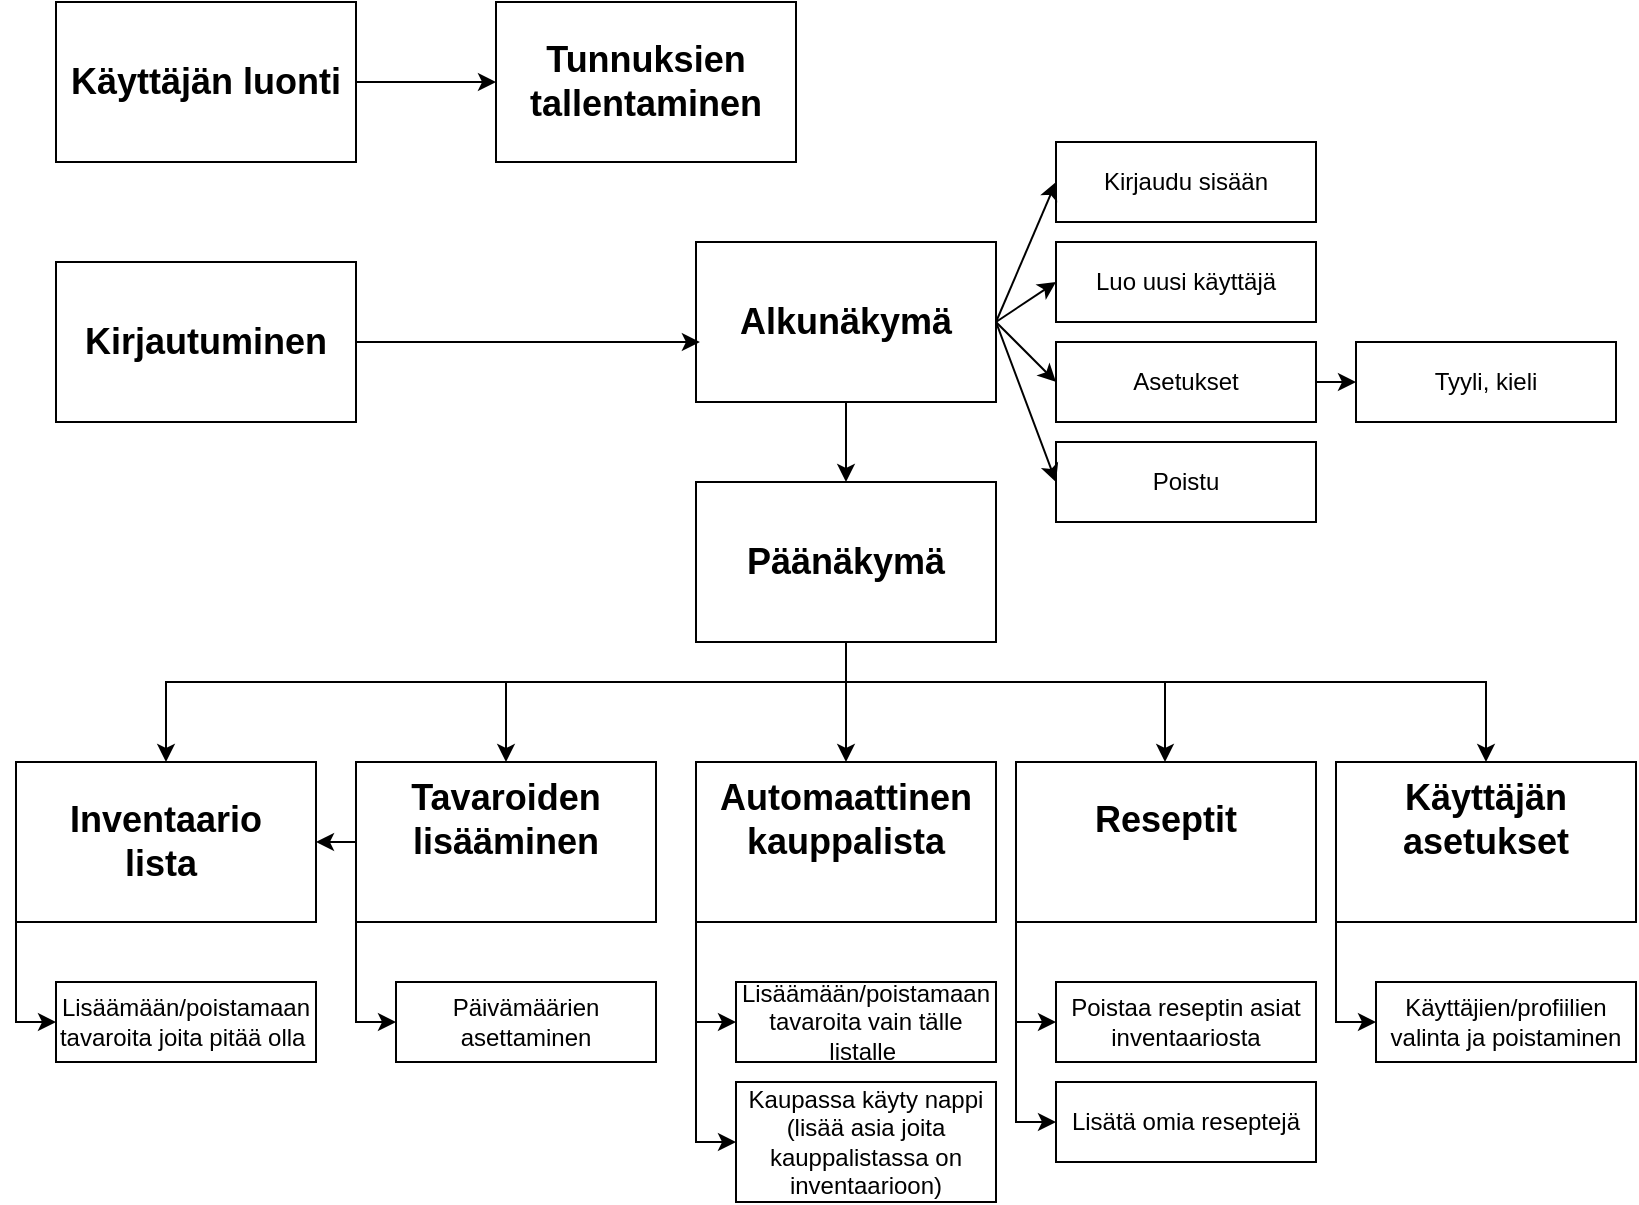 <mxfile version="20.8.20" type="device"><diagram name="Sivu-1" id="WzmtP1FgJAinTLJDDpkB"><mxGraphModel dx="1434" dy="796" grid="1" gridSize="10" guides="1" tooltips="1" connect="1" arrows="1" fold="1" page="1" pageScale="1" pageWidth="827" pageHeight="1169" math="0" shadow="0"><root><mxCell id="0"/><mxCell id="1" parent="0"/><mxCell id="8H-dkHdZ-GVCBqIBckkS-2" value="&lt;font style=&quot;font-size: 18px;&quot;&gt;&lt;b&gt;Kirjautuminen&lt;/b&gt;&lt;/font&gt;" style="rounded=0;whiteSpace=wrap;html=1;" parent="1" vertex="1"><mxGeometry x="30" y="150" width="150" height="80" as="geometry"/></mxCell><mxCell id="8H-dkHdZ-GVCBqIBckkS-3" value="&lt;font style=&quot;font-size: 18px;&quot;&gt;&lt;b&gt;Käyttäjän luonti&lt;/b&gt;&lt;/font&gt;" style="rounded=0;whiteSpace=wrap;html=1;" parent="1" vertex="1"><mxGeometry x="30" y="20" width="150" height="80" as="geometry"/></mxCell><mxCell id="8H-dkHdZ-GVCBqIBckkS-7" value="&lt;span style=&quot;font-size: 18px;&quot;&gt;&lt;b&gt;Tunnuksien tallentaminen&lt;/b&gt;&lt;/span&gt;" style="rounded=0;whiteSpace=wrap;html=1;" parent="1" vertex="1"><mxGeometry x="250" y="20" width="150" height="80" as="geometry"/></mxCell><mxCell id="8H-dkHdZ-GVCBqIBckkS-8" value="" style="endArrow=classic;html=1;rounded=0;fontSize=18;exitX=1;exitY=0.5;exitDx=0;exitDy=0;entryX=0;entryY=0.5;entryDx=0;entryDy=0;" parent="1" source="8H-dkHdZ-GVCBqIBckkS-3" target="8H-dkHdZ-GVCBqIBckkS-7" edge="1"><mxGeometry width="50" height="50" relative="1" as="geometry"><mxPoint x="370" y="290" as="sourcePoint"/><mxPoint x="420" y="240" as="targetPoint"/></mxGeometry></mxCell><mxCell id="8H-dkHdZ-GVCBqIBckkS-9" value="&lt;span style=&quot;font-size: 18px;&quot;&gt;&lt;b&gt;Päänäkymä&lt;/b&gt;&lt;/span&gt;" style="rounded=0;whiteSpace=wrap;html=1;" parent="1" vertex="1"><mxGeometry x="350" y="260" width="150" height="80" as="geometry"/></mxCell><mxCell id="8H-dkHdZ-GVCBqIBckkS-10" value="" style="endArrow=classic;html=1;rounded=0;fontSize=18;exitX=1;exitY=0.5;exitDx=0;exitDy=0;entryX=0.5;entryY=0;entryDx=0;entryDy=0;" parent="1" source="8H-dkHdZ-GVCBqIBckkS-2" target="8H-dkHdZ-GVCBqIBckkS-9" edge="1"><mxGeometry width="50" height="50" relative="1" as="geometry"><mxPoint x="390" y="210" as="sourcePoint"/><mxPoint x="440" y="160" as="targetPoint"/><Array as="points"><mxPoint x="425" y="190"/></Array></mxGeometry></mxCell><mxCell id="8H-dkHdZ-GVCBqIBckkS-11" value="&lt;span style=&quot;font-size: 18px;&quot;&gt;&lt;b&gt;Käyttäjän asetukset&lt;br&gt;&lt;br&gt;&lt;/b&gt;&lt;/span&gt;" style="rounded=0;whiteSpace=wrap;html=1;" parent="1" vertex="1"><mxGeometry x="670" y="400" width="150" height="80" as="geometry"/></mxCell><mxCell id="8H-dkHdZ-GVCBqIBckkS-12" value="&lt;span style=&quot;font-size: 18px;&quot;&gt;&lt;b&gt;Inventaario&lt;br&gt;lista&amp;nbsp;&lt;br&gt;&lt;/b&gt;&lt;/span&gt;" style="rounded=0;whiteSpace=wrap;html=1;" parent="1" vertex="1"><mxGeometry x="10" y="400" width="150" height="80" as="geometry"/></mxCell><mxCell id="8H-dkHdZ-GVCBqIBckkS-13" value="Lisäämään/poistamaan&lt;br&gt;tavaroita joita pitää olla&amp;nbsp;" style="rounded=0;whiteSpace=wrap;html=1;" parent="1" vertex="1"><mxGeometry x="30" y="510" width="130" height="40" as="geometry"/></mxCell><mxCell id="8H-dkHdZ-GVCBqIBckkS-14" value="" style="endArrow=classic;html=1;rounded=0;fontSize=18;exitX=0;exitY=1;exitDx=0;exitDy=0;entryX=0;entryY=0.5;entryDx=0;entryDy=0;" parent="1" source="8H-dkHdZ-GVCBqIBckkS-12" target="8H-dkHdZ-GVCBqIBckkS-13" edge="1"><mxGeometry width="50" height="50" relative="1" as="geometry"><mxPoint x="410" y="510" as="sourcePoint"/><mxPoint x="10" y="530" as="targetPoint"/><Array as="points"><mxPoint x="10" y="530"/></Array></mxGeometry></mxCell><mxCell id="8H-dkHdZ-GVCBqIBckkS-15" value="" style="endArrow=classic;html=1;rounded=0;fontSize=18;exitX=0.5;exitY=1;exitDx=0;exitDy=0;entryX=0.5;entryY=0;entryDx=0;entryDy=0;" parent="1" source="8H-dkHdZ-GVCBqIBckkS-9" target="8H-dkHdZ-GVCBqIBckkS-12" edge="1"><mxGeometry width="50" height="50" relative="1" as="geometry"><mxPoint x="410" y="510" as="sourcePoint"/><mxPoint x="460" y="460" as="targetPoint"/><Array as="points"><mxPoint x="425" y="360"/><mxPoint x="85" y="360"/></Array></mxGeometry></mxCell><mxCell id="8H-dkHdZ-GVCBqIBckkS-16" value="" style="endArrow=classic;html=1;rounded=0;fontSize=18;entryX=0.5;entryY=0;entryDx=0;entryDy=0;" parent="1" target="8H-dkHdZ-GVCBqIBckkS-11" edge="1"><mxGeometry width="50" height="50" relative="1" as="geometry"><mxPoint x="420" y="360" as="sourcePoint"/><mxPoint x="460" y="460" as="targetPoint"/><Array as="points"><mxPoint x="745" y="360"/></Array></mxGeometry></mxCell><mxCell id="8H-dkHdZ-GVCBqIBckkS-17" value="&lt;span style=&quot;font-size: 18px;&quot;&gt;&lt;b&gt;Tavaroiden lisääminen&lt;br&gt;&lt;br&gt;&lt;/b&gt;&lt;/span&gt;" style="rounded=0;whiteSpace=wrap;html=1;" parent="1" vertex="1"><mxGeometry x="180" y="400" width="150" height="80" as="geometry"/></mxCell><mxCell id="8H-dkHdZ-GVCBqIBckkS-18" value="" style="endArrow=classic;html=1;rounded=0;fontSize=18;entryX=0.5;entryY=0;entryDx=0;entryDy=0;" parent="1" target="8H-dkHdZ-GVCBqIBckkS-17" edge="1"><mxGeometry width="50" height="50" relative="1" as="geometry"><mxPoint x="255" y="360" as="sourcePoint"/><mxPoint x="460" y="460" as="targetPoint"/></mxGeometry></mxCell><mxCell id="8H-dkHdZ-GVCBqIBckkS-19" value="" style="endArrow=classic;html=1;rounded=0;fontSize=18;entryX=1;entryY=0.5;entryDx=0;entryDy=0;exitX=0;exitY=0.5;exitDx=0;exitDy=0;" parent="1" source="8H-dkHdZ-GVCBqIBckkS-17" target="8H-dkHdZ-GVCBqIBckkS-12" edge="1"><mxGeometry width="50" height="50" relative="1" as="geometry"><mxPoint x="410" y="510" as="sourcePoint"/><mxPoint x="460" y="460" as="targetPoint"/></mxGeometry></mxCell><mxCell id="Jh5sdzhIhvbbQeFx0l5Q-2" style="edgeStyle=orthogonalEdgeStyle;rounded=0;orthogonalLoop=1;jettySize=auto;html=1;exitX=0;exitY=1;exitDx=0;exitDy=0;entryX=0;entryY=0.5;entryDx=0;entryDy=0;" edge="1" parent="1" source="8H-dkHdZ-GVCBqIBckkS-21" target="Jh5sdzhIhvbbQeFx0l5Q-1"><mxGeometry relative="1" as="geometry"><mxPoint x="350" y="600" as="targetPoint"/></mxGeometry></mxCell><mxCell id="8H-dkHdZ-GVCBqIBckkS-21" value="&lt;span style=&quot;font-size: 18px;&quot;&gt;&lt;b&gt;Automaattinen&lt;br&gt;kauppalista&lt;br&gt;&lt;br&gt;&lt;/b&gt;&lt;/span&gt;" style="rounded=0;whiteSpace=wrap;html=1;" parent="1" vertex="1"><mxGeometry x="350" y="400" width="150" height="80" as="geometry"/></mxCell><mxCell id="8H-dkHdZ-GVCBqIBckkS-22" value="Lisäämään/poistamaan&lt;br&gt;tavaroita vain tälle listalle&amp;nbsp;" style="rounded=0;whiteSpace=wrap;html=1;" parent="1" vertex="1"><mxGeometry x="370" y="510" width="130" height="40" as="geometry"/></mxCell><mxCell id="8H-dkHdZ-GVCBqIBckkS-23" value="" style="endArrow=classic;html=1;rounded=0;fontSize=18;exitX=0;exitY=1;exitDx=0;exitDy=0;entryX=0;entryY=0.5;entryDx=0;entryDy=0;" parent="1" edge="1"><mxGeometry width="50" height="50" relative="1" as="geometry"><mxPoint x="350" y="480" as="sourcePoint"/><mxPoint x="370" y="530" as="targetPoint"/><Array as="points"><mxPoint x="350" y="530"/></Array></mxGeometry></mxCell><mxCell id="8H-dkHdZ-GVCBqIBckkS-24" value="" style="endArrow=classic;html=1;rounded=0;fontSize=18;entryX=0.5;entryY=0;entryDx=0;entryDy=0;" parent="1" target="8H-dkHdZ-GVCBqIBckkS-21" edge="1"><mxGeometry width="50" height="50" relative="1" as="geometry"><mxPoint x="425" y="360" as="sourcePoint"/><mxPoint x="500" y="380" as="targetPoint"/></mxGeometry></mxCell><mxCell id="_WVBxUeFCJ0J1nZBAnd--1" value="Päivämäärien asettaminen" style="rounded=0;whiteSpace=wrap;html=1;" parent="1" vertex="1"><mxGeometry x="200" y="510" width="130" height="40" as="geometry"/></mxCell><mxCell id="_WVBxUeFCJ0J1nZBAnd--2" value="" style="endArrow=classic;html=1;rounded=0;fontSize=18;exitX=0;exitY=1;exitDx=0;exitDy=0;entryX=0;entryY=0.5;entryDx=0;entryDy=0;" parent="1" edge="1"><mxGeometry width="50" height="50" relative="1" as="geometry"><mxPoint x="180" y="480" as="sourcePoint"/><mxPoint x="200" y="530" as="targetPoint"/><Array as="points"><mxPoint x="180" y="530"/></Array></mxGeometry></mxCell><mxCell id="_WVBxUeFCJ0J1nZBAnd--3" value="&lt;font style=&quot;font-size: 18px;&quot;&gt;&lt;b&gt;Reseptit&lt;/b&gt;&lt;/font&gt;&lt;br&gt;&lt;span style=&quot;font-size: 18px;&quot;&gt;&lt;b&gt;&lt;br&gt;&lt;/b&gt;&lt;/span&gt;" style="rounded=0;whiteSpace=wrap;html=1;" parent="1" vertex="1"><mxGeometry x="510" y="400" width="150" height="80" as="geometry"/></mxCell><mxCell id="_WVBxUeFCJ0J1nZBAnd--4" value="" style="endArrow=classic;html=1;rounded=0;fontSize=18;entryX=0.5;entryY=0;entryDx=0;entryDy=0;" parent="1" edge="1"><mxGeometry width="50" height="50" relative="1" as="geometry"><mxPoint x="584.5" y="360" as="sourcePoint"/><mxPoint x="584.5" y="400" as="targetPoint"/></mxGeometry></mxCell><mxCell id="_WVBxUeFCJ0J1nZBAnd--5" value="Poistaa reseptin asiat&lt;br&gt;inventaariosta" style="rounded=0;whiteSpace=wrap;html=1;" parent="1" vertex="1"><mxGeometry x="530" y="510" width="130" height="40" as="geometry"/></mxCell><mxCell id="_WVBxUeFCJ0J1nZBAnd--6" value="" style="endArrow=classic;html=1;rounded=0;fontSize=18;exitX=0;exitY=1;exitDx=0;exitDy=0;entryX=0;entryY=0.5;entryDx=0;entryDy=0;" parent="1" edge="1"><mxGeometry width="50" height="50" relative="1" as="geometry"><mxPoint x="510" y="480" as="sourcePoint"/><mxPoint x="530" y="530" as="targetPoint"/><Array as="points"><mxPoint x="510" y="530"/></Array></mxGeometry></mxCell><mxCell id="_WVBxUeFCJ0J1nZBAnd--7" value="Lisätä omia reseptejä" style="rounded=0;whiteSpace=wrap;html=1;" parent="1" vertex="1"><mxGeometry x="530" y="560" width="130" height="40" as="geometry"/></mxCell><mxCell id="_WVBxUeFCJ0J1nZBAnd--8" value="" style="endArrow=classic;html=1;rounded=0;fontSize=18;exitX=0;exitY=1;exitDx=0;exitDy=0;entryX=0;entryY=0.5;entryDx=0;entryDy=0;" parent="1" edge="1"><mxGeometry width="50" height="50" relative="1" as="geometry"><mxPoint x="510" y="530" as="sourcePoint"/><mxPoint x="530" y="580" as="targetPoint"/><Array as="points"><mxPoint x="510" y="580"/></Array></mxGeometry></mxCell><mxCell id="_WVBxUeFCJ0J1nZBAnd--9" value="Käyttäjien/profiilien valinta ja poistaminen" style="rounded=0;whiteSpace=wrap;html=1;" parent="1" vertex="1"><mxGeometry x="690" y="510" width="130" height="40" as="geometry"/></mxCell><mxCell id="_WVBxUeFCJ0J1nZBAnd--10" value="" style="endArrow=classic;html=1;rounded=0;fontSize=18;exitX=0;exitY=1;exitDx=0;exitDy=0;entryX=0;entryY=0.5;entryDx=0;entryDy=0;" parent="1" edge="1"><mxGeometry width="50" height="50" relative="1" as="geometry"><mxPoint x="670" y="480" as="sourcePoint"/><mxPoint x="690" y="530" as="targetPoint"/><Array as="points"><mxPoint x="670" y="530"/></Array></mxGeometry></mxCell><mxCell id="_WVBxUeFCJ0J1nZBAnd--11" value="&lt;span style=&quot;font-size: 18px;&quot;&gt;&lt;b&gt;Alkunäkymä&lt;/b&gt;&lt;/span&gt;" style="rounded=0;whiteSpace=wrap;html=1;" parent="1" vertex="1"><mxGeometry x="350" y="140" width="150" height="80" as="geometry"/></mxCell><mxCell id="_WVBxUeFCJ0J1nZBAnd--12" value="Kirjaudu sisään" style="rounded=0;whiteSpace=wrap;html=1;" parent="1" vertex="1"><mxGeometry x="530" y="90" width="130" height="40" as="geometry"/></mxCell><mxCell id="_WVBxUeFCJ0J1nZBAnd--13" value="Luo uusi käyttäjä" style="rounded=0;whiteSpace=wrap;html=1;" parent="1" vertex="1"><mxGeometry x="530" y="140" width="130" height="40" as="geometry"/></mxCell><mxCell id="_WVBxUeFCJ0J1nZBAnd--14" value="Asetukset" style="rounded=0;whiteSpace=wrap;html=1;" parent="1" vertex="1"><mxGeometry x="530" y="190" width="130" height="40" as="geometry"/></mxCell><mxCell id="_WVBxUeFCJ0J1nZBAnd--15" value="Poistu" style="rounded=0;whiteSpace=wrap;html=1;" parent="1" vertex="1"><mxGeometry x="530" y="240" width="130" height="40" as="geometry"/></mxCell><mxCell id="_WVBxUeFCJ0J1nZBAnd--16" value="Tyyli, kieli" style="rounded=0;whiteSpace=wrap;html=1;" parent="1" vertex="1"><mxGeometry x="680" y="190" width="130" height="40" as="geometry"/></mxCell><mxCell id="_WVBxUeFCJ0J1nZBAnd--17" value="" style="endArrow=classic;html=1;rounded=0;exitX=1;exitY=0.5;exitDx=0;exitDy=0;entryX=0;entryY=0.5;entryDx=0;entryDy=0;" parent="1" source="_WVBxUeFCJ0J1nZBAnd--11" target="_WVBxUeFCJ0J1nZBAnd--14" edge="1"><mxGeometry width="50" height="50" relative="1" as="geometry"><mxPoint x="390" y="380" as="sourcePoint"/><mxPoint x="440" y="330" as="targetPoint"/><Array as="points"/></mxGeometry></mxCell><mxCell id="_WVBxUeFCJ0J1nZBAnd--18" value="" style="endArrow=classic;html=1;rounded=0;entryX=0.013;entryY=0.625;entryDx=0;entryDy=0;entryPerimeter=0;" parent="1" target="_WVBxUeFCJ0J1nZBAnd--11" edge="1"><mxGeometry width="50" height="50" relative="1" as="geometry"><mxPoint x="270" y="190" as="sourcePoint"/><mxPoint x="540" y="220" as="targetPoint"/><Array as="points"/></mxGeometry></mxCell><mxCell id="_WVBxUeFCJ0J1nZBAnd--19" value="" style="endArrow=classic;html=1;rounded=0;exitX=1;exitY=0.5;exitDx=0;exitDy=0;" parent="1" source="_WVBxUeFCJ0J1nZBAnd--11" edge="1"><mxGeometry width="50" height="50" relative="1" as="geometry"><mxPoint x="480" y="310" as="sourcePoint"/><mxPoint x="530" y="260" as="targetPoint"/></mxGeometry></mxCell><mxCell id="_WVBxUeFCJ0J1nZBAnd--20" value="" style="endArrow=classic;html=1;rounded=0;exitX=1;exitY=0.5;exitDx=0;exitDy=0;" parent="1" source="_WVBxUeFCJ0J1nZBAnd--11" edge="1"><mxGeometry width="50" height="50" relative="1" as="geometry"><mxPoint x="480" y="160" as="sourcePoint"/><mxPoint x="530" y="110" as="targetPoint"/></mxGeometry></mxCell><mxCell id="_WVBxUeFCJ0J1nZBAnd--21" value="" style="endArrow=classic;html=1;rounded=0;exitX=1;exitY=0.5;exitDx=0;exitDy=0;" parent="1" source="_WVBxUeFCJ0J1nZBAnd--11" edge="1"><mxGeometry width="50" height="50" relative="1" as="geometry"><mxPoint x="480" y="210" as="sourcePoint"/><mxPoint x="530" y="160" as="targetPoint"/></mxGeometry></mxCell><mxCell id="_WVBxUeFCJ0J1nZBAnd--22" value="" style="endArrow=classic;html=1;rounded=0;exitX=1;exitY=0.5;exitDx=0;exitDy=0;" parent="1" source="_WVBxUeFCJ0J1nZBAnd--14" edge="1"><mxGeometry width="50" height="50" relative="1" as="geometry"><mxPoint x="630" y="260" as="sourcePoint"/><mxPoint x="680" y="210" as="targetPoint"/></mxGeometry></mxCell><mxCell id="Jh5sdzhIhvbbQeFx0l5Q-1" value="Kaupassa käyty nappi&lt;br&gt;(lisää asia joita kauppalistassa on inventaarioon)" style="rounded=0;whiteSpace=wrap;html=1;" vertex="1" parent="1"><mxGeometry x="370" y="560" width="130" height="60" as="geometry"/></mxCell></root></mxGraphModel></diagram></mxfile>